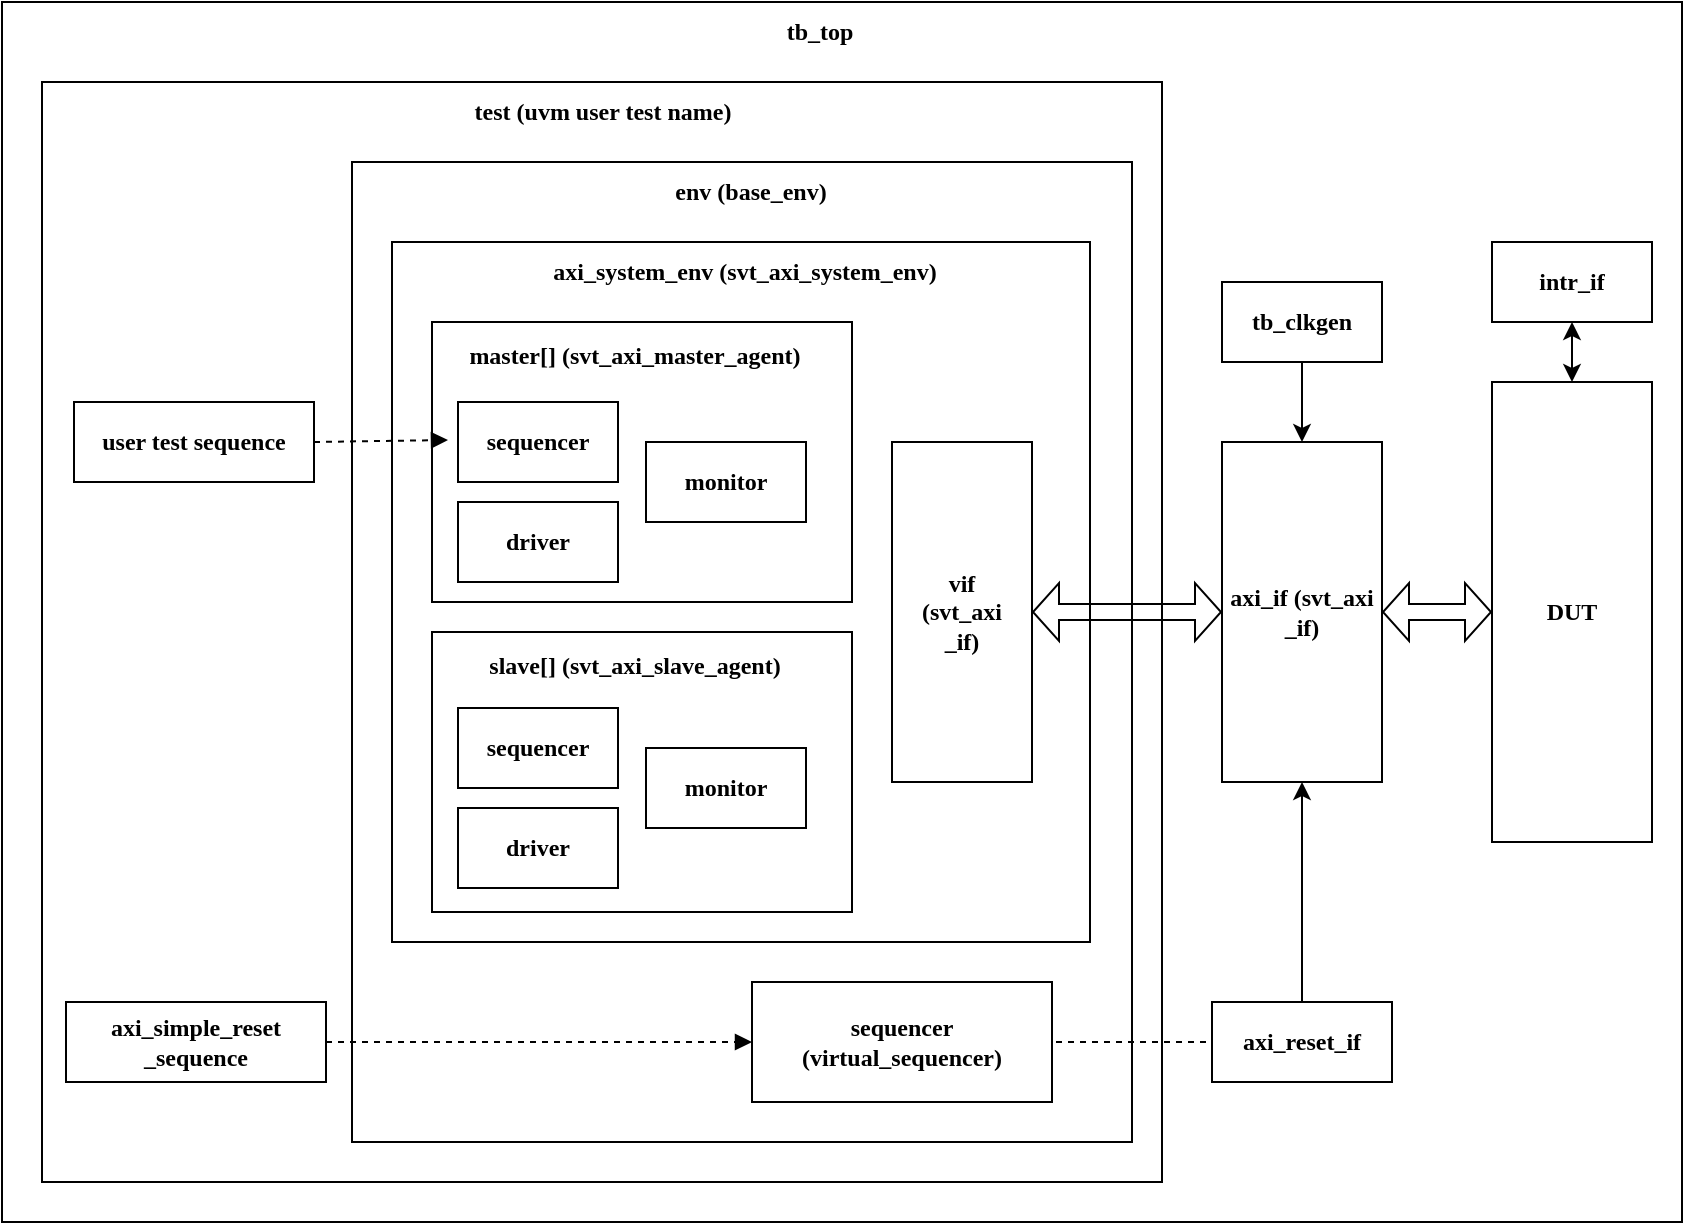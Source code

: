 <mxfile version="24.3.1" type="github" pages="2">
  <diagram name="TB_0" id="j0m4ZGj2uBs6hCEbyd8e">
    <mxGraphModel dx="1545" dy="935" grid="1" gridSize="10" guides="1" tooltips="1" connect="1" arrows="1" fold="1" page="1" pageScale="1" pageWidth="827" pageHeight="1169" background="#FFFFFF" math="0" shadow="0">
      <root>
        <mxCell id="0" />
        <mxCell id="1" parent="0" />
        <mxCell id="bGhYwZHVAM_phVAgwQyj-1" value="" style="rounded=0;whiteSpace=wrap;html=1;fontFamily=Verdana;fontStyle=1" parent="1" vertex="1">
          <mxGeometry width="840" height="610" as="geometry" />
        </mxCell>
        <mxCell id="bGhYwZHVAM_phVAgwQyj-2" value="tb_top" style="text;html=1;align=center;verticalAlign=middle;whiteSpace=wrap;rounded=0;fontFamily=Verdana;fontStyle=1" parent="1" vertex="1">
          <mxGeometry x="354" width="110" height="30" as="geometry" />
        </mxCell>
        <mxCell id="bGhYwZHVAM_phVAgwQyj-3" value="DUT" style="rounded=0;whiteSpace=wrap;html=1;fontFamily=Verdana;fontStyle=1" parent="1" vertex="1">
          <mxGeometry x="745" y="190" width="80" height="230" as="geometry" />
        </mxCell>
        <mxCell id="bGhYwZHVAM_phVAgwQyj-8" value="" style="rounded=0;whiteSpace=wrap;html=1;fontFamily=Verdana;fontStyle=1" parent="1" vertex="1">
          <mxGeometry x="20" y="40" width="560" height="550" as="geometry" />
        </mxCell>
        <mxCell id="bGhYwZHVAM_phVAgwQyj-10" value="test (uvm user test name)" style="text;html=1;align=center;verticalAlign=middle;whiteSpace=wrap;rounded=0;fontFamily=Verdana;fontStyle=1" parent="1" vertex="1">
          <mxGeometry x="201.75" y="40" width="196.5" height="30" as="geometry" />
        </mxCell>
        <mxCell id="bGhYwZHVAM_phVAgwQyj-11" value="" style="rounded=0;whiteSpace=wrap;html=1;fontFamily=Verdana;fontStyle=1" parent="1" vertex="1">
          <mxGeometry x="175" y="80" width="390" height="490" as="geometry" />
        </mxCell>
        <mxCell id="bGhYwZHVAM_phVAgwQyj-9" value="env (base_env)" style="text;html=1;align=center;verticalAlign=middle;whiteSpace=wrap;rounded=0;fontFamily=Verdana;fontStyle=1" parent="1" vertex="1">
          <mxGeometry x="314" y="80" width="121" height="30" as="geometry" />
        </mxCell>
        <mxCell id="bGhYwZHVAM_phVAgwQyj-13" value="" style="rounded=0;whiteSpace=wrap;html=1;fontFamily=Verdana;fontStyle=1" parent="1" vertex="1">
          <mxGeometry x="195" y="120" width="349" height="350" as="geometry" />
        </mxCell>
        <mxCell id="bGhYwZHVAM_phVAgwQyj-14" value="axi_system_env (svt_axi_system_env)" style="text;html=1;align=center;verticalAlign=middle;whiteSpace=wrap;rounded=0;fontFamily=Verdana;fontStyle=1" parent="1" vertex="1">
          <mxGeometry x="261" y="120" width="221" height="30" as="geometry" />
        </mxCell>
        <mxCell id="bGhYwZHVAM_phVAgwQyj-15" value="" style="shape=flexArrow;endArrow=classic;startArrow=classic;html=1;rounded=0;endSize=4;strokeWidth=1;entryX=0;entryY=0.5;entryDx=0;entryDy=0;exitX=1;exitY=0.5;exitDx=0;exitDy=0;width=8;startSize=4;fontFamily=Verdana;fontStyle=1" parent="1" source="bGhYwZHVAM_phVAgwQyj-24" target="bGhYwZHVAM_phVAgwQyj-22" edge="1">
          <mxGeometry width="100" height="100" relative="1" as="geometry">
            <mxPoint x="544" y="370" as="sourcePoint" />
            <mxPoint x="644" y="370" as="targetPoint" />
          </mxGeometry>
        </mxCell>
        <mxCell id="bGhYwZHVAM_phVAgwQyj-16" value="" style="rounded=0;whiteSpace=wrap;html=1;fontFamily=Verdana;fontStyle=1" parent="1" vertex="1">
          <mxGeometry x="215" y="160" width="210" height="140" as="geometry" />
        </mxCell>
        <mxCell id="bGhYwZHVAM_phVAgwQyj-22" value="axi_if (svt_axi&lt;div&gt;_if)&lt;/div&gt;" style="rounded=0;whiteSpace=wrap;html=1;fontFamily=Verdana;fontStyle=1" parent="1" vertex="1">
          <mxGeometry x="610" y="220" width="80" height="170" as="geometry" />
        </mxCell>
        <mxCell id="bGhYwZHVAM_phVAgwQyj-24" value="vif&lt;div&gt;(svt_axi&lt;/div&gt;&lt;div&gt;_if)&lt;/div&gt;" style="rounded=0;whiteSpace=wrap;html=1;fontFamily=Verdana;fontStyle=1" parent="1" vertex="1">
          <mxGeometry x="445" y="220" width="70" height="170" as="geometry" />
        </mxCell>
        <mxCell id="u0eFVRcWSBEoU88223CK-4" value="master[] (svt_axi_master_agent)" style="text;html=1;align=center;verticalAlign=middle;whiteSpace=wrap;rounded=0;fontFamily=Verdana;fontStyle=1" parent="1" vertex="1">
          <mxGeometry x="228" y="162" width="177" height="30" as="geometry" />
        </mxCell>
        <mxCell id="u0eFVRcWSBEoU88223CK-6" value="sequencer" style="rounded=0;whiteSpace=wrap;html=1;fontFamily=Verdana;fontStyle=1" parent="1" vertex="1">
          <mxGeometry x="228" y="200" width="80" height="40" as="geometry" />
        </mxCell>
        <mxCell id="u0eFVRcWSBEoU88223CK-7" value="driver" style="rounded=0;whiteSpace=wrap;html=1;fontFamily=Verdana;fontStyle=1" parent="1" vertex="1">
          <mxGeometry x="228" y="250" width="80" height="40" as="geometry" />
        </mxCell>
        <mxCell id="u0eFVRcWSBEoU88223CK-8" value="monitor" style="rounded=0;whiteSpace=wrap;html=1;fontFamily=Verdana;fontStyle=1" parent="1" vertex="1">
          <mxGeometry x="322" y="220" width="80" height="40" as="geometry" />
        </mxCell>
        <mxCell id="u0eFVRcWSBEoU88223CK-10" value="" style="rounded=0;whiteSpace=wrap;html=1;fontFamily=Verdana;fontStyle=1" parent="1" vertex="1">
          <mxGeometry x="215" y="315" width="210" height="140" as="geometry" />
        </mxCell>
        <mxCell id="u0eFVRcWSBEoU88223CK-11" value="slave[] (svt_axi_slave_agent)" style="text;html=1;align=center;verticalAlign=middle;whiteSpace=wrap;rounded=0;fontFamily=Verdana;fontStyle=1" parent="1" vertex="1">
          <mxGeometry x="228" y="317" width="177" height="30" as="geometry" />
        </mxCell>
        <mxCell id="u0eFVRcWSBEoU88223CK-12" value="sequencer" style="rounded=0;whiteSpace=wrap;html=1;fontFamily=Verdana;fontStyle=1" parent="1" vertex="1">
          <mxGeometry x="228" y="353" width="80" height="40" as="geometry" />
        </mxCell>
        <mxCell id="u0eFVRcWSBEoU88223CK-13" value="driver" style="rounded=0;whiteSpace=wrap;html=1;fontFamily=Verdana;fontStyle=1" parent="1" vertex="1">
          <mxGeometry x="228" y="403" width="80" height="40" as="geometry" />
        </mxCell>
        <mxCell id="u0eFVRcWSBEoU88223CK-14" value="monitor" style="rounded=0;whiteSpace=wrap;html=1;fontFamily=Verdana;fontStyle=1" parent="1" vertex="1">
          <mxGeometry x="322" y="373" width="80" height="40" as="geometry" />
        </mxCell>
        <mxCell id="u0eFVRcWSBEoU88223CK-20" value="" style="shape=flexArrow;endArrow=classic;startArrow=classic;html=1;rounded=0;endSize=4;strokeWidth=1;exitX=1;exitY=0.5;exitDx=0;exitDy=0;width=8;startSize=4;fontFamily=Verdana;fontStyle=1;entryX=0;entryY=0.5;entryDx=0;entryDy=0;" parent="1" source="bGhYwZHVAM_phVAgwQyj-22" edge="1" target="bGhYwZHVAM_phVAgwQyj-3">
          <mxGeometry width="100" height="100" relative="1" as="geometry">
            <mxPoint x="697" y="304.5" as="sourcePoint" />
            <mxPoint x="737" y="305" as="targetPoint" />
          </mxGeometry>
        </mxCell>
        <mxCell id="u0eFVRcWSBEoU88223CK-21" value="tb_clkgen" style="rounded=0;whiteSpace=wrap;html=1;fontFamily=Verdana;fontStyle=1" parent="1" vertex="1">
          <mxGeometry x="610" y="140" width="80" height="40" as="geometry" />
        </mxCell>
        <mxCell id="u0eFVRcWSBEoU88223CK-22" value="" style="endArrow=classic;html=1;rounded=0;exitX=0.5;exitY=1;exitDx=0;exitDy=0;entryX=0.5;entryY=0;entryDx=0;entryDy=0;fontFamily=Verdana;fontStyle=1" parent="1" source="u0eFVRcWSBEoU88223CK-21" target="bGhYwZHVAM_phVAgwQyj-22" edge="1">
          <mxGeometry width="50" height="50" relative="1" as="geometry">
            <mxPoint x="617" y="280" as="sourcePoint" />
            <mxPoint x="667" y="230" as="targetPoint" />
          </mxGeometry>
        </mxCell>
        <mxCell id="u0eFVRcWSBEoU88223CK-23" value="axi_reset_if" style="rounded=0;whiteSpace=wrap;html=1;fontFamily=Verdana;fontStyle=1" parent="1" vertex="1">
          <mxGeometry x="605" y="500" width="90" height="40" as="geometry" />
        </mxCell>
        <mxCell id="u0eFVRcWSBEoU88223CK-24" value="" style="endArrow=classic;html=1;rounded=0;exitX=0.5;exitY=0;exitDx=0;exitDy=0;entryX=0.5;entryY=1;entryDx=0;entryDy=0;fontFamily=Verdana;fontStyle=1" parent="1" source="u0eFVRcWSBEoU88223CK-23" target="bGhYwZHVAM_phVAgwQyj-22" edge="1">
          <mxGeometry width="50" height="50" relative="1" as="geometry">
            <mxPoint x="605" y="280" as="sourcePoint" />
            <mxPoint x="655" y="230" as="targetPoint" />
            <Array as="points" />
          </mxGeometry>
        </mxCell>
        <mxCell id="u0eFVRcWSBEoU88223CK-25" value="intr_if" style="rounded=0;whiteSpace=wrap;html=1;fontFamily=Verdana;fontStyle=1" parent="1" vertex="1">
          <mxGeometry x="745" y="120" width="80" height="40" as="geometry" />
        </mxCell>
        <mxCell id="u0eFVRcWSBEoU88223CK-26" value="" style="endArrow=classic;startArrow=classic;html=1;rounded=0;exitX=0.5;exitY=0;exitDx=0;exitDy=0;fontFamily=Verdana;fontStyle=1;entryX=0.5;entryY=1;entryDx=0;entryDy=0;" parent="1" source="bGhYwZHVAM_phVAgwQyj-3" edge="1" target="u0eFVRcWSBEoU88223CK-25">
          <mxGeometry width="50" height="50" relative="1" as="geometry">
            <mxPoint x="717" y="210" as="sourcePoint" />
            <mxPoint x="767" y="160" as="targetPoint" />
          </mxGeometry>
        </mxCell>
        <mxCell id="u0eFVRcWSBEoU88223CK-27" value="sequencer (virtual_sequencer)" style="rounded=0;whiteSpace=wrap;html=1;fontFamily=Verdana;fontStyle=1" parent="1" vertex="1">
          <mxGeometry x="375" y="490" width="150" height="60" as="geometry" />
        </mxCell>
        <mxCell id="u0eFVRcWSBEoU88223CK-28" value="axi_simple_reset&lt;div&gt;_sequence&lt;/div&gt;" style="rounded=0;whiteSpace=wrap;html=1;fontFamily=Verdana;fontStyle=1" parent="1" vertex="1">
          <mxGeometry x="32" y="500" width="130" height="40" as="geometry" />
        </mxCell>
        <mxCell id="u0eFVRcWSBEoU88223CK-29" value="" style="endArrow=none;dashed=1;html=1;rounded=0;entryX=0;entryY=0.5;entryDx=0;entryDy=0;fontFamily=Verdana;fontStyle=1" parent="1" target="u0eFVRcWSBEoU88223CK-23" edge="1">
          <mxGeometry width="50" height="50" relative="1" as="geometry">
            <mxPoint x="527" y="520" as="sourcePoint" />
            <mxPoint x="577" y="470" as="targetPoint" />
          </mxGeometry>
        </mxCell>
        <mxCell id="u0eFVRcWSBEoU88223CK-31" value="" style="endArrow=block;dashed=1;html=1;rounded=0;entryX=0;entryY=0.5;entryDx=0;entryDy=0;startArrow=none;startFill=0;endFill=1;exitX=1;exitY=0.5;exitDx=0;exitDy=0;fontFamily=Verdana;fontStyle=1" parent="1" target="u0eFVRcWSBEoU88223CK-27" edge="1" source="u0eFVRcWSBEoU88223CK-28">
          <mxGeometry width="50" height="50" relative="1" as="geometry">
            <mxPoint x="165" y="520" as="sourcePoint" />
            <mxPoint x="211" y="470" as="targetPoint" />
          </mxGeometry>
        </mxCell>
        <mxCell id="Sx8Wn8LMlzsAD2Ggzose-1" value="user test sequence" style="rounded=0;whiteSpace=wrap;html=1;fontFamily=Verdana;fontStyle=1" vertex="1" parent="1">
          <mxGeometry x="36" y="200" width="120" height="40" as="geometry" />
        </mxCell>
        <mxCell id="Sx8Wn8LMlzsAD2Ggzose-2" value="" style="endArrow=block;dashed=1;html=1;rounded=0;entryX=0;entryY=0.5;entryDx=0;entryDy=0;startArrow=none;startFill=0;endFill=1;exitX=1;exitY=0.5;exitDx=0;exitDy=0;fontFamily=Verdana;fontStyle=1" edge="1" parent="1" source="Sx8Wn8LMlzsAD2Ggzose-1">
          <mxGeometry width="50" height="50" relative="1" as="geometry">
            <mxPoint x="174" y="219" as="sourcePoint" />
            <mxPoint x="223" y="219" as="targetPoint" />
          </mxGeometry>
        </mxCell>
      </root>
    </mxGraphModel>
  </diagram>
  <diagram name="TB_0의 복사본" id="SkuSYjlOQVGSkwNcicYZ">
    <mxGraphModel dx="1545" dy="935" grid="1" gridSize="10" guides="1" tooltips="1" connect="1" arrows="1" fold="1" page="1" pageScale="1" pageWidth="827" pageHeight="1169" background="#FFFFFF" math="0" shadow="0">
      <root>
        <mxCell id="Ah5tDBxVLxtUG3JP0CrE-0" />
        <mxCell id="Ah5tDBxVLxtUG3JP0CrE-1" parent="Ah5tDBxVLxtUG3JP0CrE-0" />
        <mxCell id="Ah5tDBxVLxtUG3JP0CrE-2" value="" style="rounded=0;whiteSpace=wrap;html=1;fontFamily=Verdana;fontStyle=0" vertex="1" parent="Ah5tDBxVLxtUG3JP0CrE-1">
          <mxGeometry width="840" height="610" as="geometry" />
        </mxCell>
        <mxCell id="Ah5tDBxVLxtUG3JP0CrE-3" value="tb_top" style="text;html=1;align=center;verticalAlign=middle;whiteSpace=wrap;rounded=0;fontFamily=Verdana;fontStyle=0" vertex="1" parent="Ah5tDBxVLxtUG3JP0CrE-1">
          <mxGeometry x="354" width="110" height="30" as="geometry" />
        </mxCell>
        <mxCell id="Ah5tDBxVLxtUG3JP0CrE-4" value="DUT" style="rounded=0;whiteSpace=wrap;html=1;fontFamily=Verdana;fontStyle=0" vertex="1" parent="Ah5tDBxVLxtUG3JP0CrE-1">
          <mxGeometry x="745" y="190" width="80" height="230" as="geometry" />
        </mxCell>
        <mxCell id="Ah5tDBxVLxtUG3JP0CrE-5" value="" style="rounded=0;whiteSpace=wrap;html=1;fontFamily=Verdana;fontStyle=0" vertex="1" parent="Ah5tDBxVLxtUG3JP0CrE-1">
          <mxGeometry x="20" y="40" width="560" height="550" as="geometry" />
        </mxCell>
        <mxCell id="Ah5tDBxVLxtUG3JP0CrE-6" value="test (uvm user test name)" style="text;html=1;align=center;verticalAlign=middle;whiteSpace=wrap;rounded=0;fontFamily=Verdana;fontStyle=0" vertex="1" parent="Ah5tDBxVLxtUG3JP0CrE-1">
          <mxGeometry x="201.75" y="40" width="196.5" height="30" as="geometry" />
        </mxCell>
        <mxCell id="Ah5tDBxVLxtUG3JP0CrE-7" value="" style="rounded=0;whiteSpace=wrap;html=1;fontFamily=Verdana;fontStyle=0" vertex="1" parent="Ah5tDBxVLxtUG3JP0CrE-1">
          <mxGeometry x="175" y="80" width="390" height="490" as="geometry" />
        </mxCell>
        <mxCell id="Ah5tDBxVLxtUG3JP0CrE-8" value="env (base_env)" style="text;html=1;align=center;verticalAlign=middle;whiteSpace=wrap;rounded=0;fontFamily=Verdana;fontStyle=0" vertex="1" parent="Ah5tDBxVLxtUG3JP0CrE-1">
          <mxGeometry x="314" y="80" width="121" height="30" as="geometry" />
        </mxCell>
        <mxCell id="Ah5tDBxVLxtUG3JP0CrE-9" value="" style="rounded=0;whiteSpace=wrap;html=1;fontFamily=Verdana;fontStyle=0" vertex="1" parent="Ah5tDBxVLxtUG3JP0CrE-1">
          <mxGeometry x="195" y="120" width="349" height="350" as="geometry" />
        </mxCell>
        <mxCell id="Ah5tDBxVLxtUG3JP0CrE-10" value="axi_system_env (svt_axi_system_env)" style="text;html=1;align=center;verticalAlign=middle;whiteSpace=wrap;rounded=0;fontFamily=Verdana;fontStyle=0" vertex="1" parent="Ah5tDBxVLxtUG3JP0CrE-1">
          <mxGeometry x="261" y="120" width="221" height="30" as="geometry" />
        </mxCell>
        <mxCell id="Ah5tDBxVLxtUG3JP0CrE-11" value="" style="shape=flexArrow;endArrow=classic;startArrow=classic;html=1;rounded=0;endSize=4;strokeWidth=1;entryX=0;entryY=0.5;entryDx=0;entryDy=0;exitX=1;exitY=0.5;exitDx=0;exitDy=0;width=8;startSize=4;fontFamily=Verdana;fontStyle=0" edge="1" parent="Ah5tDBxVLxtUG3JP0CrE-1" source="Ah5tDBxVLxtUG3JP0CrE-14" target="Ah5tDBxVLxtUG3JP0CrE-13">
          <mxGeometry width="100" height="100" relative="1" as="geometry">
            <mxPoint x="544" y="370" as="sourcePoint" />
            <mxPoint x="644" y="370" as="targetPoint" />
          </mxGeometry>
        </mxCell>
        <mxCell id="Ah5tDBxVLxtUG3JP0CrE-12" value="" style="rounded=0;whiteSpace=wrap;html=1;fontFamily=Verdana;fontStyle=0" vertex="1" parent="Ah5tDBxVLxtUG3JP0CrE-1">
          <mxGeometry x="215" y="160" width="210" height="140" as="geometry" />
        </mxCell>
        <mxCell id="Ah5tDBxVLxtUG3JP0CrE-13" value="axi_if (svt_axi&lt;div&gt;_if)&lt;/div&gt;" style="rounded=0;whiteSpace=wrap;html=1;fontFamily=Verdana;fontStyle=0" vertex="1" parent="Ah5tDBxVLxtUG3JP0CrE-1">
          <mxGeometry x="610" y="220" width="80" height="170" as="geometry" />
        </mxCell>
        <mxCell id="Ah5tDBxVLxtUG3JP0CrE-14" value="vif&lt;div&gt;(svt_axi&lt;/div&gt;&lt;div&gt;_if)&lt;/div&gt;" style="rounded=0;whiteSpace=wrap;html=1;fontFamily=Verdana;fontStyle=0" vertex="1" parent="Ah5tDBxVLxtUG3JP0CrE-1">
          <mxGeometry x="445" y="220" width="70" height="170" as="geometry" />
        </mxCell>
        <mxCell id="Ah5tDBxVLxtUG3JP0CrE-15" value="master[] (svt_axi_master_agent)" style="text;html=1;align=center;verticalAlign=middle;whiteSpace=wrap;rounded=0;fontFamily=Verdana;fontStyle=0" vertex="1" parent="Ah5tDBxVLxtUG3JP0CrE-1">
          <mxGeometry x="228" y="162" width="177" height="30" as="geometry" />
        </mxCell>
        <mxCell id="Ah5tDBxVLxtUG3JP0CrE-16" value="sequencer" style="rounded=0;whiteSpace=wrap;html=1;fontFamily=Verdana;fontStyle=0" vertex="1" parent="Ah5tDBxVLxtUG3JP0CrE-1">
          <mxGeometry x="228" y="200" width="80" height="40" as="geometry" />
        </mxCell>
        <mxCell id="Ah5tDBxVLxtUG3JP0CrE-17" value="driver" style="rounded=0;whiteSpace=wrap;html=1;fontFamily=Verdana;fontStyle=0" vertex="1" parent="Ah5tDBxVLxtUG3JP0CrE-1">
          <mxGeometry x="228" y="250" width="80" height="40" as="geometry" />
        </mxCell>
        <mxCell id="Ah5tDBxVLxtUG3JP0CrE-18" value="monitor" style="rounded=0;whiteSpace=wrap;html=1;fontFamily=Verdana;fontStyle=0" vertex="1" parent="Ah5tDBxVLxtUG3JP0CrE-1">
          <mxGeometry x="322" y="220" width="80" height="40" as="geometry" />
        </mxCell>
        <mxCell id="Ah5tDBxVLxtUG3JP0CrE-19" value="" style="rounded=0;whiteSpace=wrap;html=1;fontFamily=Verdana;fontStyle=0" vertex="1" parent="Ah5tDBxVLxtUG3JP0CrE-1">
          <mxGeometry x="215" y="315" width="210" height="140" as="geometry" />
        </mxCell>
        <mxCell id="Ah5tDBxVLxtUG3JP0CrE-20" value="slave[] (svt_axi_slave_agent)" style="text;html=1;align=center;verticalAlign=middle;whiteSpace=wrap;rounded=0;fontFamily=Verdana;fontStyle=0" vertex="1" parent="Ah5tDBxVLxtUG3JP0CrE-1">
          <mxGeometry x="228" y="317" width="177" height="30" as="geometry" />
        </mxCell>
        <mxCell id="Ah5tDBxVLxtUG3JP0CrE-21" value="sequencer" style="rounded=0;whiteSpace=wrap;html=1;fontFamily=Verdana;fontStyle=0" vertex="1" parent="Ah5tDBxVLxtUG3JP0CrE-1">
          <mxGeometry x="228" y="353" width="80" height="40" as="geometry" />
        </mxCell>
        <mxCell id="Ah5tDBxVLxtUG3JP0CrE-22" value="driver" style="rounded=0;whiteSpace=wrap;html=1;fontFamily=Verdana;fontStyle=0" vertex="1" parent="Ah5tDBxVLxtUG3JP0CrE-1">
          <mxGeometry x="228" y="403" width="80" height="40" as="geometry" />
        </mxCell>
        <mxCell id="Ah5tDBxVLxtUG3JP0CrE-23" value="monitor" style="rounded=0;whiteSpace=wrap;html=1;fontFamily=Verdana;fontStyle=0" vertex="1" parent="Ah5tDBxVLxtUG3JP0CrE-1">
          <mxGeometry x="322" y="373" width="80" height="40" as="geometry" />
        </mxCell>
        <mxCell id="Ah5tDBxVLxtUG3JP0CrE-24" value="" style="shape=flexArrow;endArrow=classic;startArrow=classic;html=1;rounded=0;endSize=4;strokeWidth=1;exitX=1;exitY=0.5;exitDx=0;exitDy=0;width=8;startSize=4;fontFamily=Verdana;fontStyle=0;entryX=0;entryY=0.5;entryDx=0;entryDy=0;" edge="1" parent="Ah5tDBxVLxtUG3JP0CrE-1" source="Ah5tDBxVLxtUG3JP0CrE-13" target="Ah5tDBxVLxtUG3JP0CrE-4">
          <mxGeometry width="100" height="100" relative="1" as="geometry">
            <mxPoint x="697" y="304.5" as="sourcePoint" />
            <mxPoint x="737" y="305" as="targetPoint" />
          </mxGeometry>
        </mxCell>
        <mxCell id="Ah5tDBxVLxtUG3JP0CrE-25" value="tb_clkgen" style="rounded=0;whiteSpace=wrap;html=1;fontFamily=Verdana;fontStyle=0" vertex="1" parent="Ah5tDBxVLxtUG3JP0CrE-1">
          <mxGeometry x="610" y="140" width="80" height="40" as="geometry" />
        </mxCell>
        <mxCell id="Ah5tDBxVLxtUG3JP0CrE-26" value="" style="endArrow=classic;html=1;rounded=0;exitX=0.5;exitY=1;exitDx=0;exitDy=0;entryX=0.5;entryY=0;entryDx=0;entryDy=0;fontFamily=Verdana;fontStyle=0" edge="1" parent="Ah5tDBxVLxtUG3JP0CrE-1" source="Ah5tDBxVLxtUG3JP0CrE-25" target="Ah5tDBxVLxtUG3JP0CrE-13">
          <mxGeometry width="50" height="50" relative="1" as="geometry">
            <mxPoint x="617" y="280" as="sourcePoint" />
            <mxPoint x="667" y="230" as="targetPoint" />
          </mxGeometry>
        </mxCell>
        <mxCell id="Ah5tDBxVLxtUG3JP0CrE-27" value="axi_reset_if" style="rounded=0;whiteSpace=wrap;html=1;fontFamily=Verdana;fontStyle=0" vertex="1" parent="Ah5tDBxVLxtUG3JP0CrE-1">
          <mxGeometry x="605" y="500" width="90" height="40" as="geometry" />
        </mxCell>
        <mxCell id="Ah5tDBxVLxtUG3JP0CrE-28" value="" style="endArrow=classic;html=1;rounded=0;exitX=0.5;exitY=0;exitDx=0;exitDy=0;entryX=0.5;entryY=1;entryDx=0;entryDy=0;fontFamily=Verdana;fontStyle=0" edge="1" parent="Ah5tDBxVLxtUG3JP0CrE-1" source="Ah5tDBxVLxtUG3JP0CrE-27" target="Ah5tDBxVLxtUG3JP0CrE-13">
          <mxGeometry width="50" height="50" relative="1" as="geometry">
            <mxPoint x="605" y="280" as="sourcePoint" />
            <mxPoint x="655" y="230" as="targetPoint" />
            <Array as="points" />
          </mxGeometry>
        </mxCell>
        <mxCell id="Ah5tDBxVLxtUG3JP0CrE-29" value="intr_if" style="rounded=0;whiteSpace=wrap;html=1;fontFamily=Verdana;fontStyle=0" vertex="1" parent="Ah5tDBxVLxtUG3JP0CrE-1">
          <mxGeometry x="745" y="120" width="80" height="40" as="geometry" />
        </mxCell>
        <mxCell id="Ah5tDBxVLxtUG3JP0CrE-30" value="" style="endArrow=classic;startArrow=classic;html=1;rounded=0;exitX=0.5;exitY=0;exitDx=0;exitDy=0;fontFamily=Verdana;fontStyle=0;entryX=0.5;entryY=1;entryDx=0;entryDy=0;" edge="1" parent="Ah5tDBxVLxtUG3JP0CrE-1" source="Ah5tDBxVLxtUG3JP0CrE-4" target="Ah5tDBxVLxtUG3JP0CrE-29">
          <mxGeometry width="50" height="50" relative="1" as="geometry">
            <mxPoint x="717" y="210" as="sourcePoint" />
            <mxPoint x="767" y="160" as="targetPoint" />
          </mxGeometry>
        </mxCell>
        <mxCell id="Ah5tDBxVLxtUG3JP0CrE-31" value="sequencer (virtual_sequencer)" style="rounded=0;whiteSpace=wrap;html=1;fontFamily=Verdana;fontStyle=0" vertex="1" parent="Ah5tDBxVLxtUG3JP0CrE-1">
          <mxGeometry x="375" y="490" width="150" height="60" as="geometry" />
        </mxCell>
        <mxCell id="Ah5tDBxVLxtUG3JP0CrE-32" value="axi_simple_reset&lt;div&gt;_sequence&lt;/div&gt;" style="rounded=0;whiteSpace=wrap;html=1;fontFamily=Verdana;fontStyle=0" vertex="1" parent="Ah5tDBxVLxtUG3JP0CrE-1">
          <mxGeometry x="32" y="500" width="130" height="40" as="geometry" />
        </mxCell>
        <mxCell id="Ah5tDBxVLxtUG3JP0CrE-33" value="" style="endArrow=none;dashed=1;html=1;rounded=0;entryX=0;entryY=0.5;entryDx=0;entryDy=0;fontFamily=Verdana;fontStyle=0" edge="1" parent="Ah5tDBxVLxtUG3JP0CrE-1" target="Ah5tDBxVLxtUG3JP0CrE-27">
          <mxGeometry width="50" height="50" relative="1" as="geometry">
            <mxPoint x="527" y="520" as="sourcePoint" />
            <mxPoint x="577" y="470" as="targetPoint" />
          </mxGeometry>
        </mxCell>
        <mxCell id="Ah5tDBxVLxtUG3JP0CrE-34" value="" style="endArrow=block;dashed=1;html=1;rounded=0;entryX=0;entryY=0.5;entryDx=0;entryDy=0;startArrow=none;startFill=0;endFill=1;exitX=1;exitY=0.5;exitDx=0;exitDy=0;fontFamily=Verdana;fontStyle=0" edge="1" parent="Ah5tDBxVLxtUG3JP0CrE-1" source="Ah5tDBxVLxtUG3JP0CrE-32" target="Ah5tDBxVLxtUG3JP0CrE-31">
          <mxGeometry width="50" height="50" relative="1" as="geometry">
            <mxPoint x="165" y="520" as="sourcePoint" />
            <mxPoint x="211" y="470" as="targetPoint" />
          </mxGeometry>
        </mxCell>
        <mxCell id="Ah5tDBxVLxtUG3JP0CrE-35" value="user test sequence" style="rounded=0;whiteSpace=wrap;html=1;fontFamily=Verdana;fontStyle=0" vertex="1" parent="Ah5tDBxVLxtUG3JP0CrE-1">
          <mxGeometry x="36" y="200" width="125" height="40" as="geometry" />
        </mxCell>
        <mxCell id="Ah5tDBxVLxtUG3JP0CrE-36" value="" style="endArrow=block;dashed=1;html=1;rounded=0;startArrow=none;startFill=0;endFill=1;exitX=1;exitY=0.5;exitDx=0;exitDy=0;fontFamily=Verdana;fontStyle=0" edge="1" parent="Ah5tDBxVLxtUG3JP0CrE-1" source="Ah5tDBxVLxtUG3JP0CrE-35">
          <mxGeometry width="50" height="50" relative="1" as="geometry">
            <mxPoint x="174" y="219" as="sourcePoint" />
            <mxPoint x="230" y="219" as="targetPoint" />
          </mxGeometry>
        </mxCell>
      </root>
    </mxGraphModel>
  </diagram>
</mxfile>
